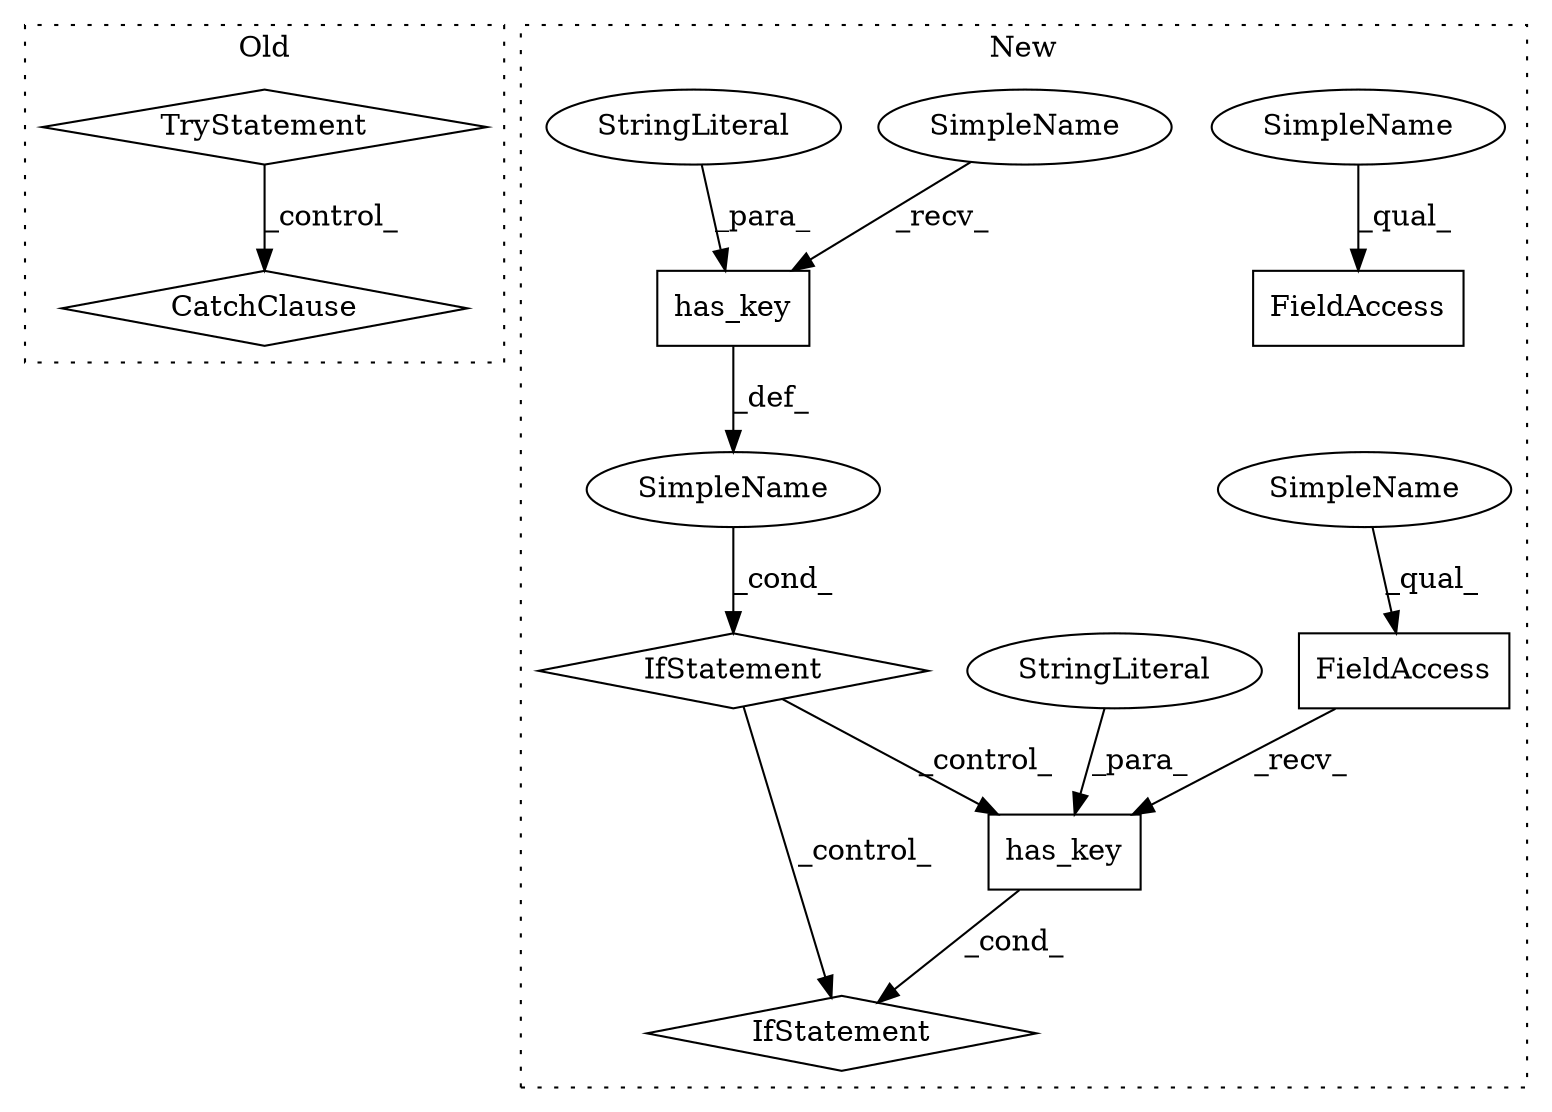 digraph G {
subgraph cluster0 {
1 [label="CatchClause" a="12" s="1185,1219" l="11,2" shape="diamond"];
6 [label="TryStatement" a="54" s="1142" l="4" shape="diamond"];
label = "Old";
style="dotted";
}
subgraph cluster1 {
2 [label="has_key" a="32" s="1206,1222" l="8,1" shape="box"];
3 [label="SimpleName" a="42" s="" l="" shape="ellipse"];
4 [label="IfStatement" a="25" s="1156,1181" l="4,2" shape="diamond"];
5 [label="has_key" a="32" s="1165,1180" l="8,1" shape="box"];
7 [label="FieldAccess" a="22" s="1453" l="10" shape="box"];
8 [label="FieldAccess" a="22" s="1195" l="10" shape="box"];
9 [label="IfStatement" a="25" s="1191,1223" l="4,2" shape="diamond"];
10 [label="StringLiteral" a="45" s="1173" l="7" shape="ellipse"];
11 [label="StringLiteral" a="45" s="1214" l="8" shape="ellipse"];
12 [label="SimpleName" a="42" s="1453" l="4" shape="ellipse"];
13 [label="SimpleName" a="42" s="1195" l="4" shape="ellipse"];
14 [label="SimpleName" a="42" s="1160" l="4" shape="ellipse"];
label = "New";
style="dotted";
}
2 -> 9 [label="_cond_"];
3 -> 4 [label="_cond_"];
4 -> 2 [label="_control_"];
4 -> 9 [label="_control_"];
5 -> 3 [label="_def_"];
6 -> 1 [label="_control_"];
8 -> 2 [label="_recv_"];
10 -> 5 [label="_para_"];
11 -> 2 [label="_para_"];
12 -> 7 [label="_qual_"];
13 -> 8 [label="_qual_"];
14 -> 5 [label="_recv_"];
}